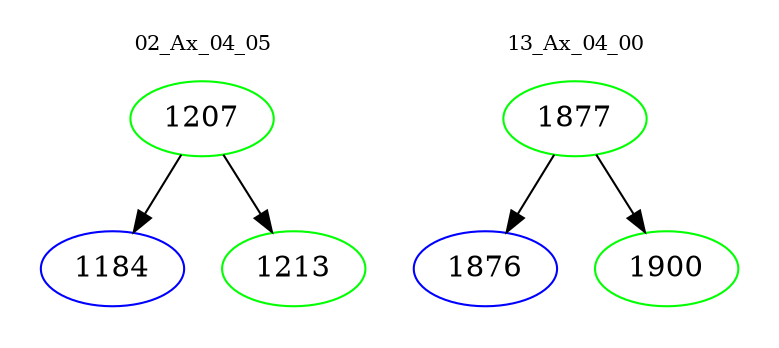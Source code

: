 digraph{
subgraph cluster_0 {
color = white
label = "02_Ax_04_05";
fontsize=10;
T0_1207 [label="1207", color="green"]
T0_1207 -> T0_1184 [color="black"]
T0_1184 [label="1184", color="blue"]
T0_1207 -> T0_1213 [color="black"]
T0_1213 [label="1213", color="green"]
}
subgraph cluster_1 {
color = white
label = "13_Ax_04_00";
fontsize=10;
T1_1877 [label="1877", color="green"]
T1_1877 -> T1_1876 [color="black"]
T1_1876 [label="1876", color="blue"]
T1_1877 -> T1_1900 [color="black"]
T1_1900 [label="1900", color="green"]
}
}
